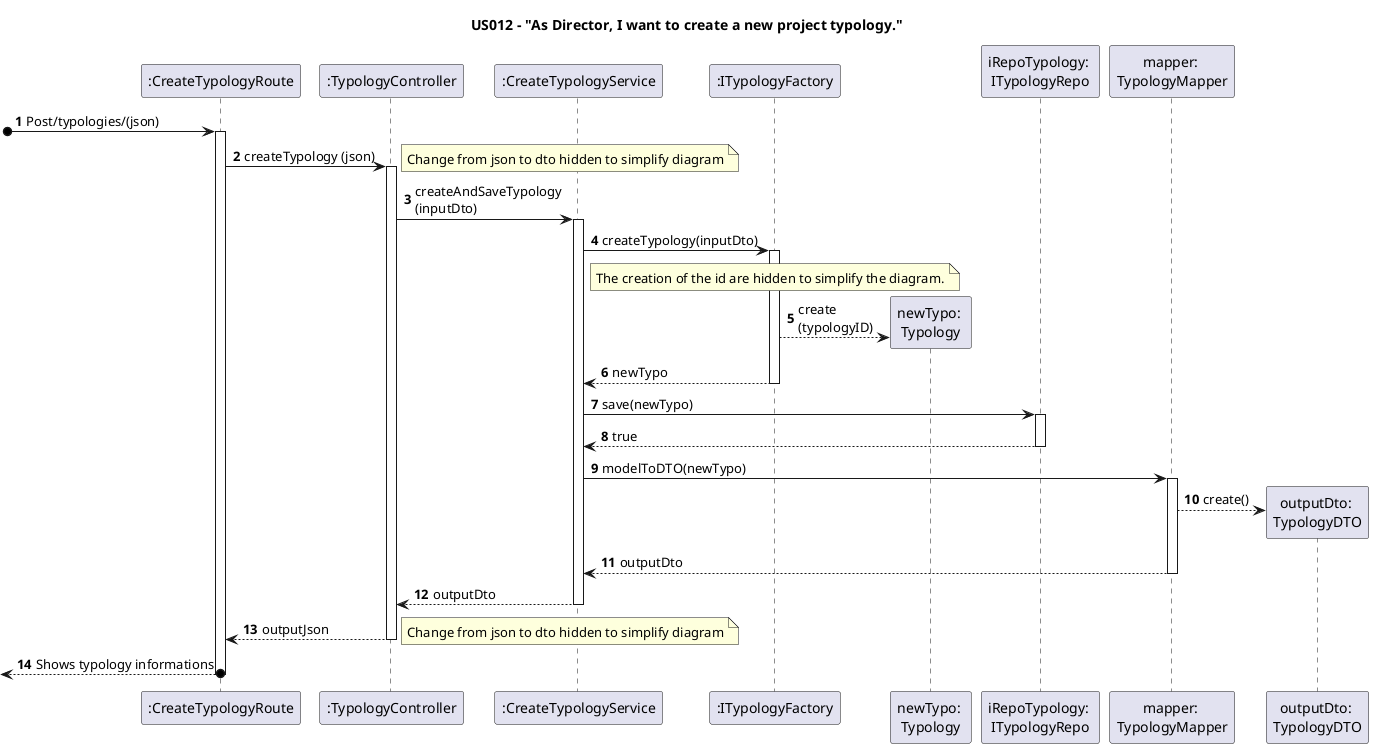 @startuml

title US012 - "As Director, I want to create a new project typology."

autoactivate on
autonumber

participant ":CreateTypologyRoute" as Router
participant ":TypologyController" as Controller
participant ":CreateTypologyService" as Service
participant ":ITypologyFactory" as TypoFactory
'participant "typoIDFact: ITypologyIDFactory" as IdFactory
'participant "descFact:IDescriptionFactory" as DesFactory
participant "newTypo: \nTypology" as Typology
'participant "typologyID:TypologyID" as Id
'participant "description:Description" as Description
participant "iRepoTypology: \nITypologyRepo" as Repository
participant "mapper: \nTypologyMapper" as Mapper
participant "outputDto: \nTypologyDTO" as outputDTO

[o-> Router: Post/typologies/(json)
Router -> Controller: createTypology (json)
note right
Change from json to dto hidden to simplify diagram
end note
'note over Controller: Service is parameter with @Autowired
Controller -> Service: createAndSaveTypology\n(inputDto)
'note over Service: typoFact, repoTypo and mapper are parameters with @Autowired
Service -> TypoFactory: createTypology(inputDto)
note over TypoFactory : The creation of the id are hidden to simplify the diagram.

'TypoFactory -> IdFactory: createId(inputDto)
'note over TypoFactory: The typoIDFact is parameter with @Autowired
'IdFactory -> DesFactory: createDescription(inputDto.description)
'note over IdFactory: The descFact is parameter with @Autowired
'DesFactory --> Description**: create(inputDto.description)
'return description
'IdFactory --> Id**: create(description)
'return typologyID
TypoFactory --> Typology**: create\n(typologyID)
return newTypo
'alt successful case
    Service -> Repository: save(newTypo)
    'alt successful case
      '  Repository -> Repository: existsByTypologyID(newTypo)
      '  deactivate Repository
    'end
return true
'end
Service -> Mapper: modelToDTO(newTypo)
Mapper --> outputDTO**: create()
return outputDto
return outputDto
return outputJson
note right
Change from json to dto hidden to simplify diagram
end note
'note over Controller: The Controller uses the Response Entity class to create a response in JSON format using the dto received from Service layer and defining the HTTP status.
[<--o Router: Shows typology informations

@enduml